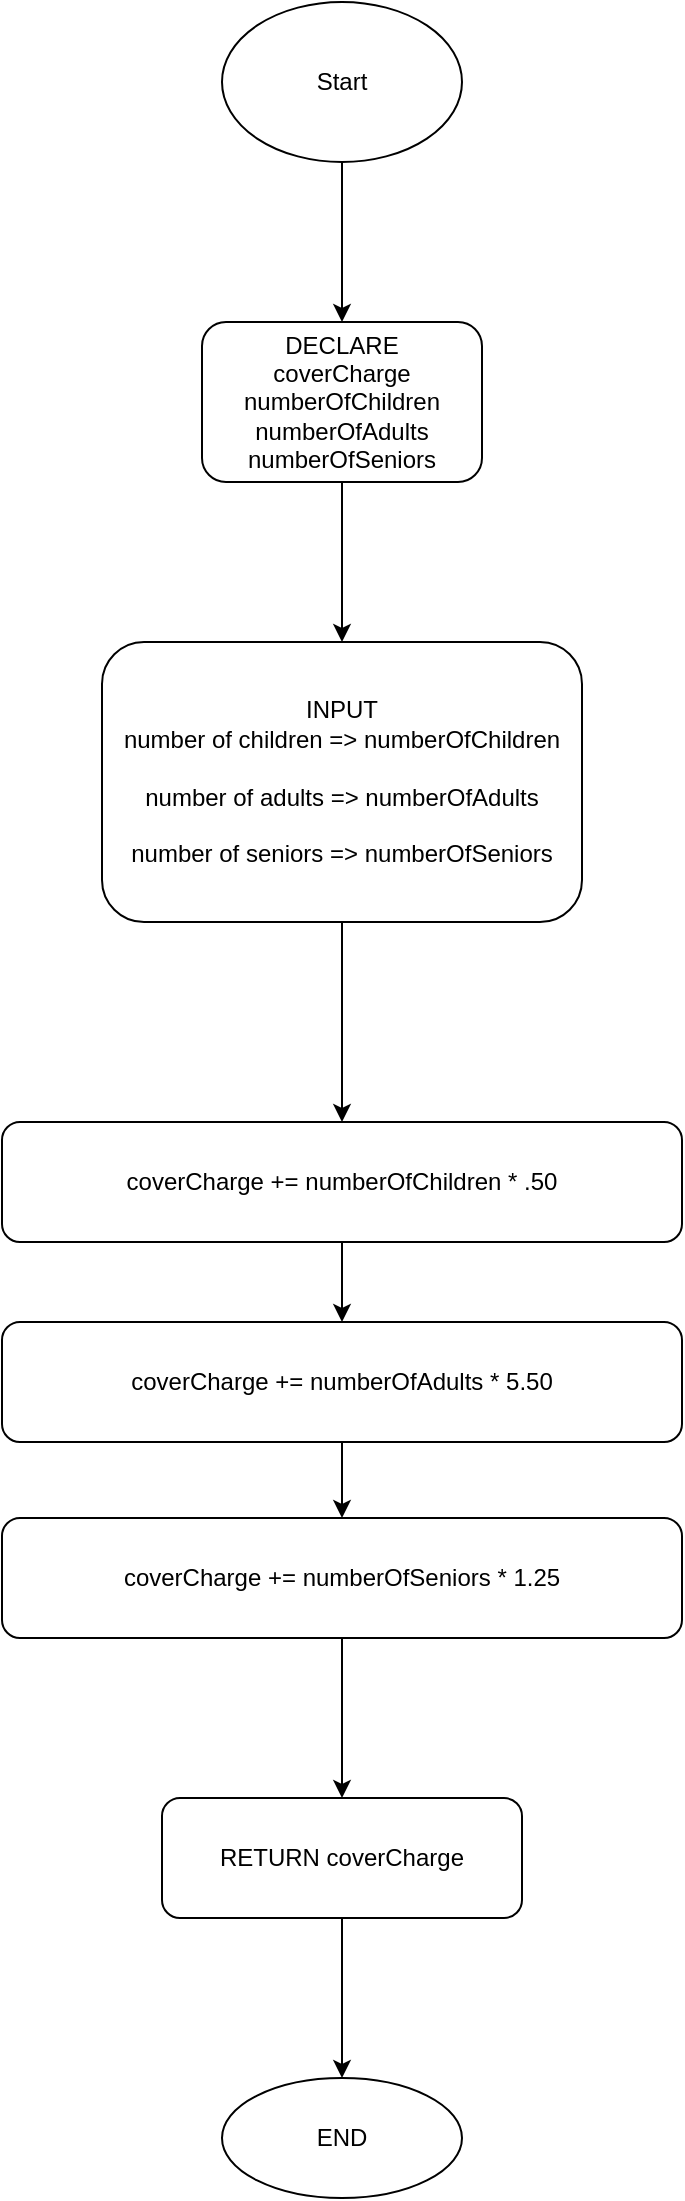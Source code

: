 <mxfile version="16.6.0" type="device"><diagram id="_B8Wy2KNLcf75_jrgQBu" name="Page-1"><mxGraphModel dx="1093" dy="1713" grid="1" gridSize="10" guides="1" tooltips="1" connect="1" arrows="1" fold="1" page="1" pageScale="1" pageWidth="827" pageHeight="1169" math="0" shadow="0"><root><mxCell id="0"/><mxCell id="1" parent="0"/><mxCell id="eGTlGw5VQDI8VHpoxCy4-3" value="" style="edgeStyle=orthogonalEdgeStyle;rounded=0;orthogonalLoop=1;jettySize=auto;html=1;" edge="1" parent="1" source="eGTlGw5VQDI8VHpoxCy4-1" target="eGTlGw5VQDI8VHpoxCy4-2"><mxGeometry relative="1" as="geometry"/></mxCell><mxCell id="eGTlGw5VQDI8VHpoxCy4-1" value="Start" style="ellipse;whiteSpace=wrap;html=1;" vertex="1" parent="1"><mxGeometry x="340" y="-230" width="120" height="80" as="geometry"/></mxCell><mxCell id="eGTlGw5VQDI8VHpoxCy4-17" value="" style="edgeStyle=orthogonalEdgeStyle;rounded=0;orthogonalLoop=1;jettySize=auto;html=1;" edge="1" parent="1" source="eGTlGw5VQDI8VHpoxCy4-2" target="eGTlGw5VQDI8VHpoxCy4-16"><mxGeometry relative="1" as="geometry"/></mxCell><mxCell id="eGTlGw5VQDI8VHpoxCy4-2" value="DECLARE&lt;br&gt;coverCharge&lt;br&gt;numberOfChildren&lt;br&gt;numberOfAdults&lt;br&gt;numberOfSeniors" style="rounded=1;whiteSpace=wrap;html=1;" vertex="1" parent="1"><mxGeometry x="330" y="-70" width="140" height="80" as="geometry"/></mxCell><mxCell id="eGTlGw5VQDI8VHpoxCy4-9" value="" style="edgeStyle=orthogonalEdgeStyle;rounded=0;orthogonalLoop=1;jettySize=auto;html=1;" edge="1" parent="1" source="eGTlGw5VQDI8VHpoxCy4-6" target="eGTlGw5VQDI8VHpoxCy4-8"><mxGeometry relative="1" as="geometry"/></mxCell><mxCell id="eGTlGw5VQDI8VHpoxCy4-6" value="coverCharge += numberOfChildren * .50" style="whiteSpace=wrap;html=1;rounded=1;" vertex="1" parent="1"><mxGeometry x="230" y="330" width="340" height="60" as="geometry"/></mxCell><mxCell id="eGTlGw5VQDI8VHpoxCy4-11" value="" style="edgeStyle=orthogonalEdgeStyle;rounded=0;orthogonalLoop=1;jettySize=auto;html=1;" edge="1" parent="1" source="eGTlGw5VQDI8VHpoxCy4-8" target="eGTlGw5VQDI8VHpoxCy4-10"><mxGeometry relative="1" as="geometry"/></mxCell><mxCell id="eGTlGw5VQDI8VHpoxCy4-8" value="coverCharge += numberOfAdults * 5.50" style="whiteSpace=wrap;html=1;rounded=1;" vertex="1" parent="1"><mxGeometry x="230" y="430" width="340" height="60" as="geometry"/></mxCell><mxCell id="eGTlGw5VQDI8VHpoxCy4-13" value="" style="edgeStyle=orthogonalEdgeStyle;rounded=0;orthogonalLoop=1;jettySize=auto;html=1;" edge="1" parent="1" source="eGTlGw5VQDI8VHpoxCy4-10" target="eGTlGw5VQDI8VHpoxCy4-12"><mxGeometry relative="1" as="geometry"/></mxCell><mxCell id="eGTlGw5VQDI8VHpoxCy4-10" value="coverCharge += numberOfSeniors * 1.25" style="whiteSpace=wrap;html=1;rounded=1;" vertex="1" parent="1"><mxGeometry x="230" y="528" width="340" height="60" as="geometry"/></mxCell><mxCell id="eGTlGw5VQDI8VHpoxCy4-15" value="" style="edgeStyle=orthogonalEdgeStyle;rounded=0;orthogonalLoop=1;jettySize=auto;html=1;" edge="1" parent="1" source="eGTlGw5VQDI8VHpoxCy4-12" target="eGTlGw5VQDI8VHpoxCy4-14"><mxGeometry relative="1" as="geometry"/></mxCell><mxCell id="eGTlGw5VQDI8VHpoxCy4-12" value="RETURN coverCharge" style="whiteSpace=wrap;html=1;rounded=1;" vertex="1" parent="1"><mxGeometry x="310" y="668" width="180" height="60" as="geometry"/></mxCell><mxCell id="eGTlGw5VQDI8VHpoxCy4-14" value="END" style="ellipse;whiteSpace=wrap;html=1;rounded=1;" vertex="1" parent="1"><mxGeometry x="340" y="808" width="120" height="60" as="geometry"/></mxCell><mxCell id="eGTlGw5VQDI8VHpoxCy4-18" style="edgeStyle=orthogonalEdgeStyle;rounded=0;orthogonalLoop=1;jettySize=auto;html=1;" edge="1" parent="1" source="eGTlGw5VQDI8VHpoxCy4-16" target="eGTlGw5VQDI8VHpoxCy4-6"><mxGeometry relative="1" as="geometry"/></mxCell><mxCell id="eGTlGw5VQDI8VHpoxCy4-16" value="INPUT&lt;br&gt;number of children =&amp;gt; numberOfChildren&lt;br&gt;&lt;br&gt;number of adults =&amp;gt; numberOfAdults&lt;br&gt;&lt;br&gt;number of seniors =&amp;gt; numberOfSeniors" style="whiteSpace=wrap;html=1;rounded=1;" vertex="1" parent="1"><mxGeometry x="280" y="90" width="240" height="140" as="geometry"/></mxCell></root></mxGraphModel></diagram></mxfile>